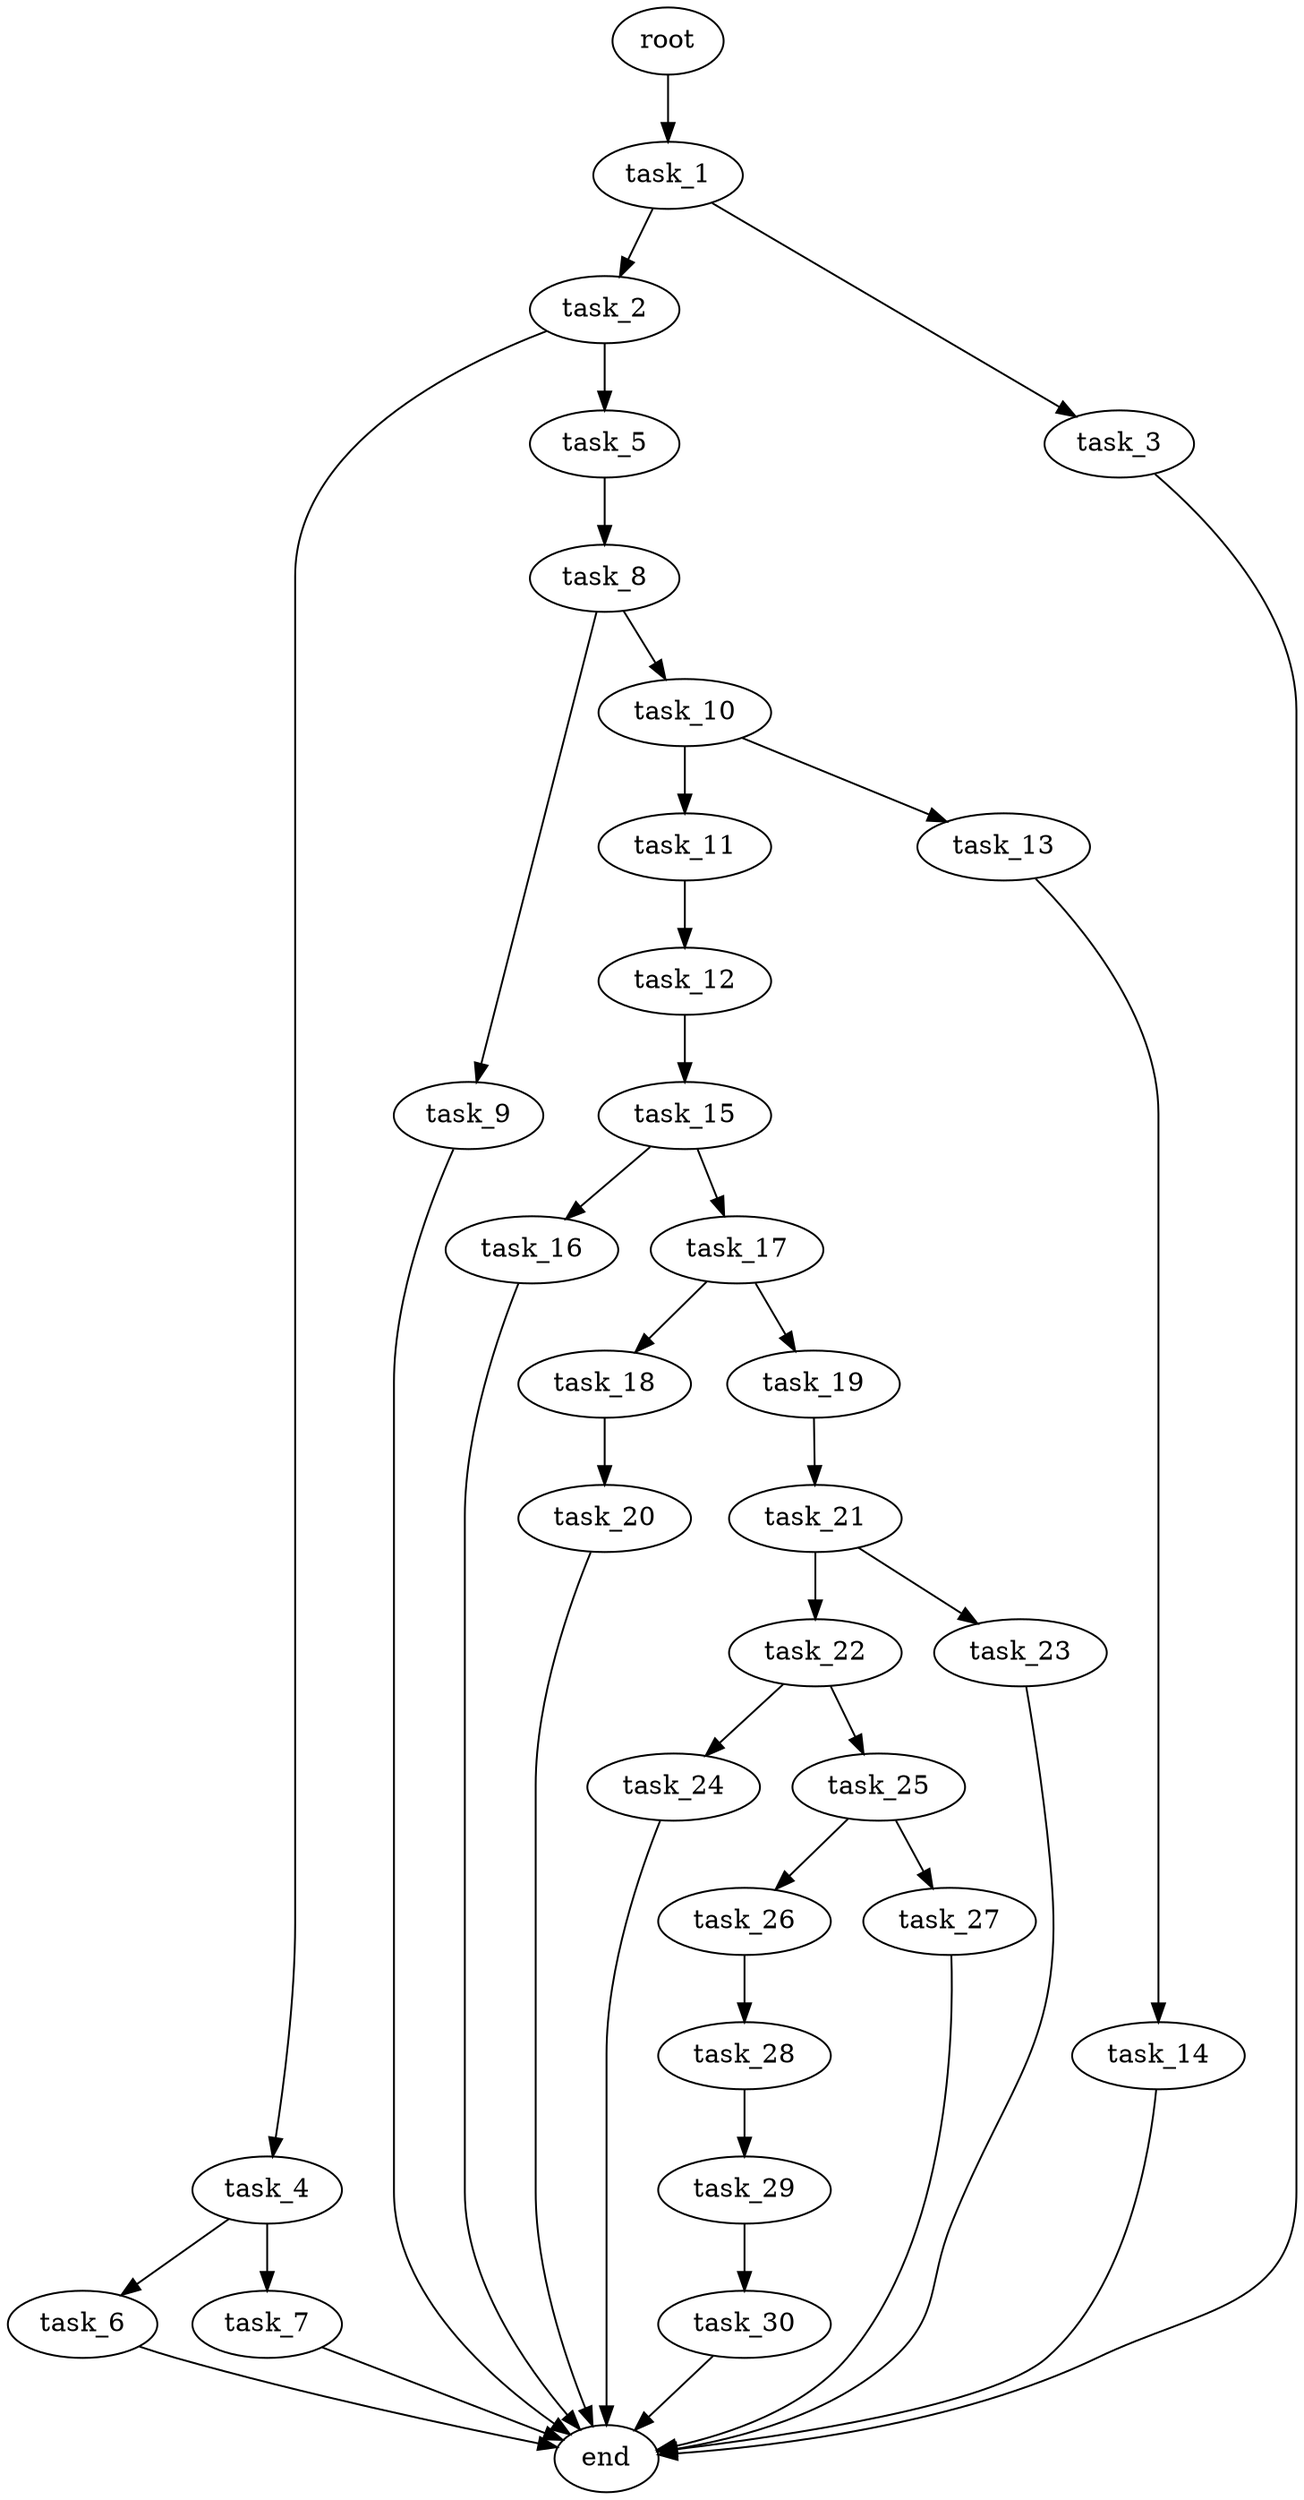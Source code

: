 digraph G {
  root [size="0.000000e+00"];
  task_1 [size="8.087112e+09"];
  task_2 [size="4.534870e+09"];
  task_3 [size="5.132965e+09"];
  task_4 [size="4.568528e+09"];
  task_5 [size="5.783101e+08"];
  task_6 [size="4.624321e+09"];
  task_7 [size="8.069347e+09"];
  task_8 [size="7.233078e+09"];
  task_9 [size="3.960091e+09"];
  task_10 [size="8.164716e+09"];
  task_11 [size="7.458299e+09"];
  task_12 [size="5.783534e+09"];
  task_13 [size="4.538527e+08"];
  task_14 [size="3.445944e+09"];
  task_15 [size="6.385354e+08"];
  task_16 [size="9.941242e+09"];
  task_17 [size="9.345893e+09"];
  task_18 [size="6.911224e+08"];
  task_19 [size="9.337822e+09"];
  task_20 [size="3.183170e+08"];
  task_21 [size="4.089260e+09"];
  task_22 [size="7.689952e+09"];
  task_23 [size="7.658511e+09"];
  task_24 [size="9.783355e+09"];
  task_25 [size="6.459162e+09"];
  task_26 [size="4.204199e+09"];
  task_27 [size="9.928573e+09"];
  task_28 [size="3.825414e+09"];
  task_29 [size="8.696333e+09"];
  task_30 [size="9.067766e+09"];
  end [size="0.000000e+00"];

  root -> task_1 [size="1.000000e-12"];
  task_1 -> task_2 [size="4.534870e+08"];
  task_1 -> task_3 [size="5.132965e+08"];
  task_2 -> task_4 [size="4.568528e+08"];
  task_2 -> task_5 [size="5.783101e+07"];
  task_3 -> end [size="1.000000e-12"];
  task_4 -> task_6 [size="4.624321e+08"];
  task_4 -> task_7 [size="8.069347e+08"];
  task_5 -> task_8 [size="7.233078e+08"];
  task_6 -> end [size="1.000000e-12"];
  task_7 -> end [size="1.000000e-12"];
  task_8 -> task_9 [size="3.960091e+08"];
  task_8 -> task_10 [size="8.164716e+08"];
  task_9 -> end [size="1.000000e-12"];
  task_10 -> task_11 [size="7.458299e+08"];
  task_10 -> task_13 [size="4.538527e+07"];
  task_11 -> task_12 [size="5.783534e+08"];
  task_12 -> task_15 [size="6.385354e+07"];
  task_13 -> task_14 [size="3.445944e+08"];
  task_14 -> end [size="1.000000e-12"];
  task_15 -> task_16 [size="9.941242e+08"];
  task_15 -> task_17 [size="9.345893e+08"];
  task_16 -> end [size="1.000000e-12"];
  task_17 -> task_18 [size="6.911224e+07"];
  task_17 -> task_19 [size="9.337822e+08"];
  task_18 -> task_20 [size="3.183170e+07"];
  task_19 -> task_21 [size="4.089260e+08"];
  task_20 -> end [size="1.000000e-12"];
  task_21 -> task_22 [size="7.689952e+08"];
  task_21 -> task_23 [size="7.658511e+08"];
  task_22 -> task_24 [size="9.783355e+08"];
  task_22 -> task_25 [size="6.459162e+08"];
  task_23 -> end [size="1.000000e-12"];
  task_24 -> end [size="1.000000e-12"];
  task_25 -> task_26 [size="4.204199e+08"];
  task_25 -> task_27 [size="9.928573e+08"];
  task_26 -> task_28 [size="3.825414e+08"];
  task_27 -> end [size="1.000000e-12"];
  task_28 -> task_29 [size="8.696333e+08"];
  task_29 -> task_30 [size="9.067766e+08"];
  task_30 -> end [size="1.000000e-12"];
}
